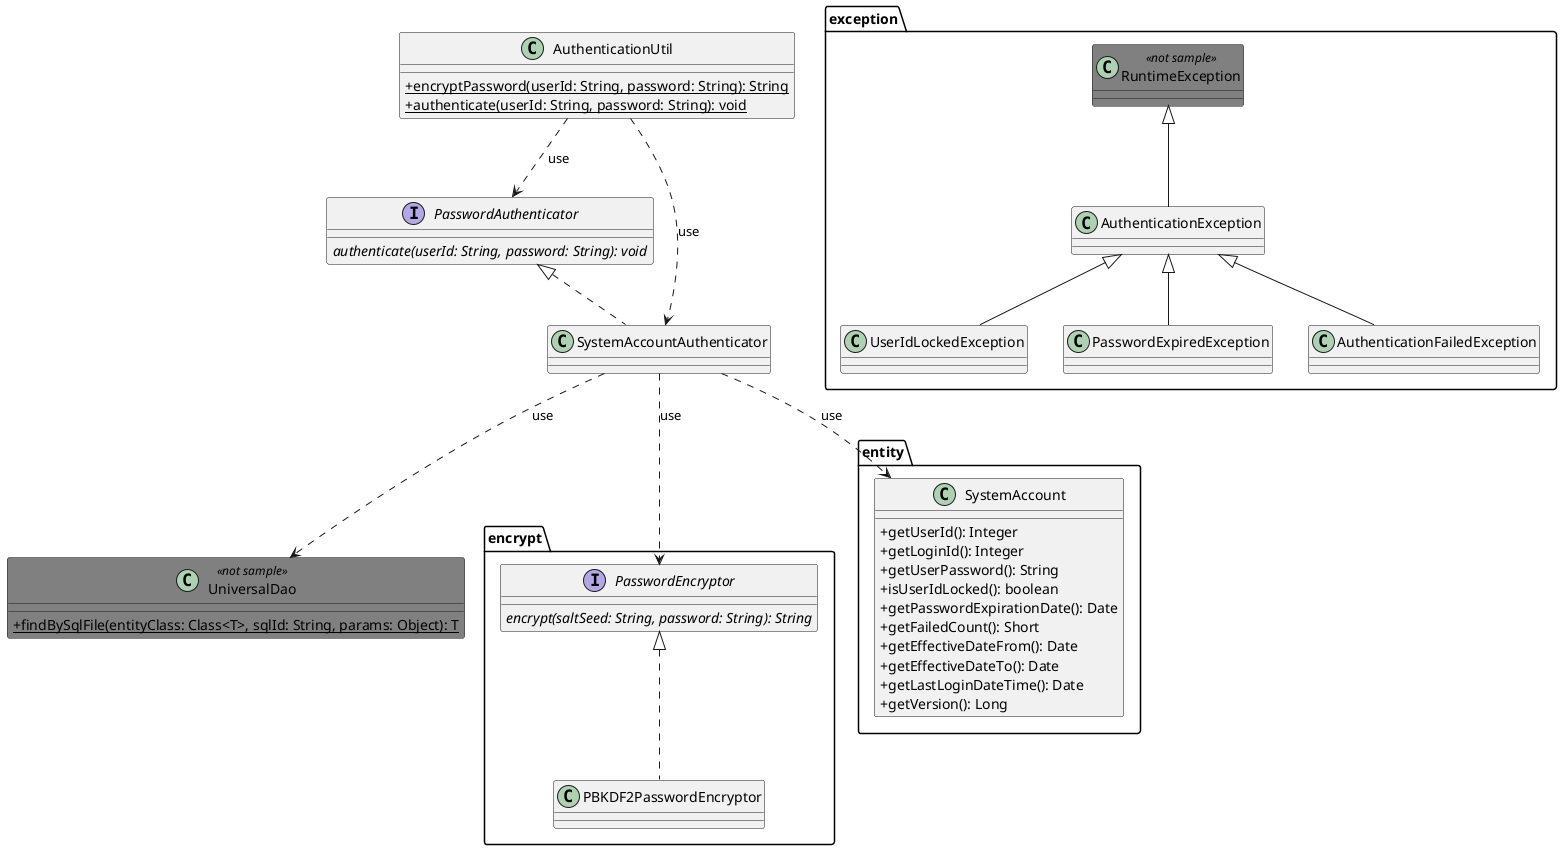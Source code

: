 @startuml

skinparam class {
    BackgroundColor<<not sample>> Gray
}

package encrypt {
    interface PasswordEncryptor {
        {abstract} encrypt(saltSeed: String, password: String): String
    }

    class PBKDF2PasswordEncryptor implements PasswordEncryptor
}

package entity {
    class SystemAccount {
        + getUserId(): Integer
        + getLoginId(): Integer
        + getUserPassword(): String
        + isUserIdLocked(): boolean
        + getPasswordExpirationDate(): Date
        + getFailedCount(): Short
        + getEffectiveDateFrom(): Date
        + getEffectiveDateTo(): Date
        + getLastLoginDateTime(): Date
        + getVersion(): Long
    }
}

package exception {
    class RuntimeException <<not sample>>

    class AuthenticationException extends RuntimeException
    class UserIdLockedException extends AuthenticationException
    class PasswordExpiredException extends AuthenticationException
    class AuthenticationFailedException extends AuthenticationException
}

interface PasswordAuthenticator {
    {abstract} authenticate(userId: String, password: String): void
}

class SystemAccountAuthenticator implements PasswordAuthenticator

skinparam classAttributeIconSize 0
class AuthenticationUtil {
    {static} + encryptPassword(userId: String, password: String): String
    {static} + authenticate(userId: String, password: String): void
}

class UniversalDao <<not sample>> {
    {static} + findBySqlFile(entityClass: Class<T>, sqlId: String, params: Object): T

}

AuthenticationUtil ..> SystemAccountAuthenticator : use
AuthenticationUtil ..> PasswordAuthenticator : use

SystemAccountAuthenticator ..> SystemAccount : use
SystemAccountAuthenticator ..> PasswordEncryptor: use
SystemAccountAuthenticator ..> UniversalDao : use

@enduml